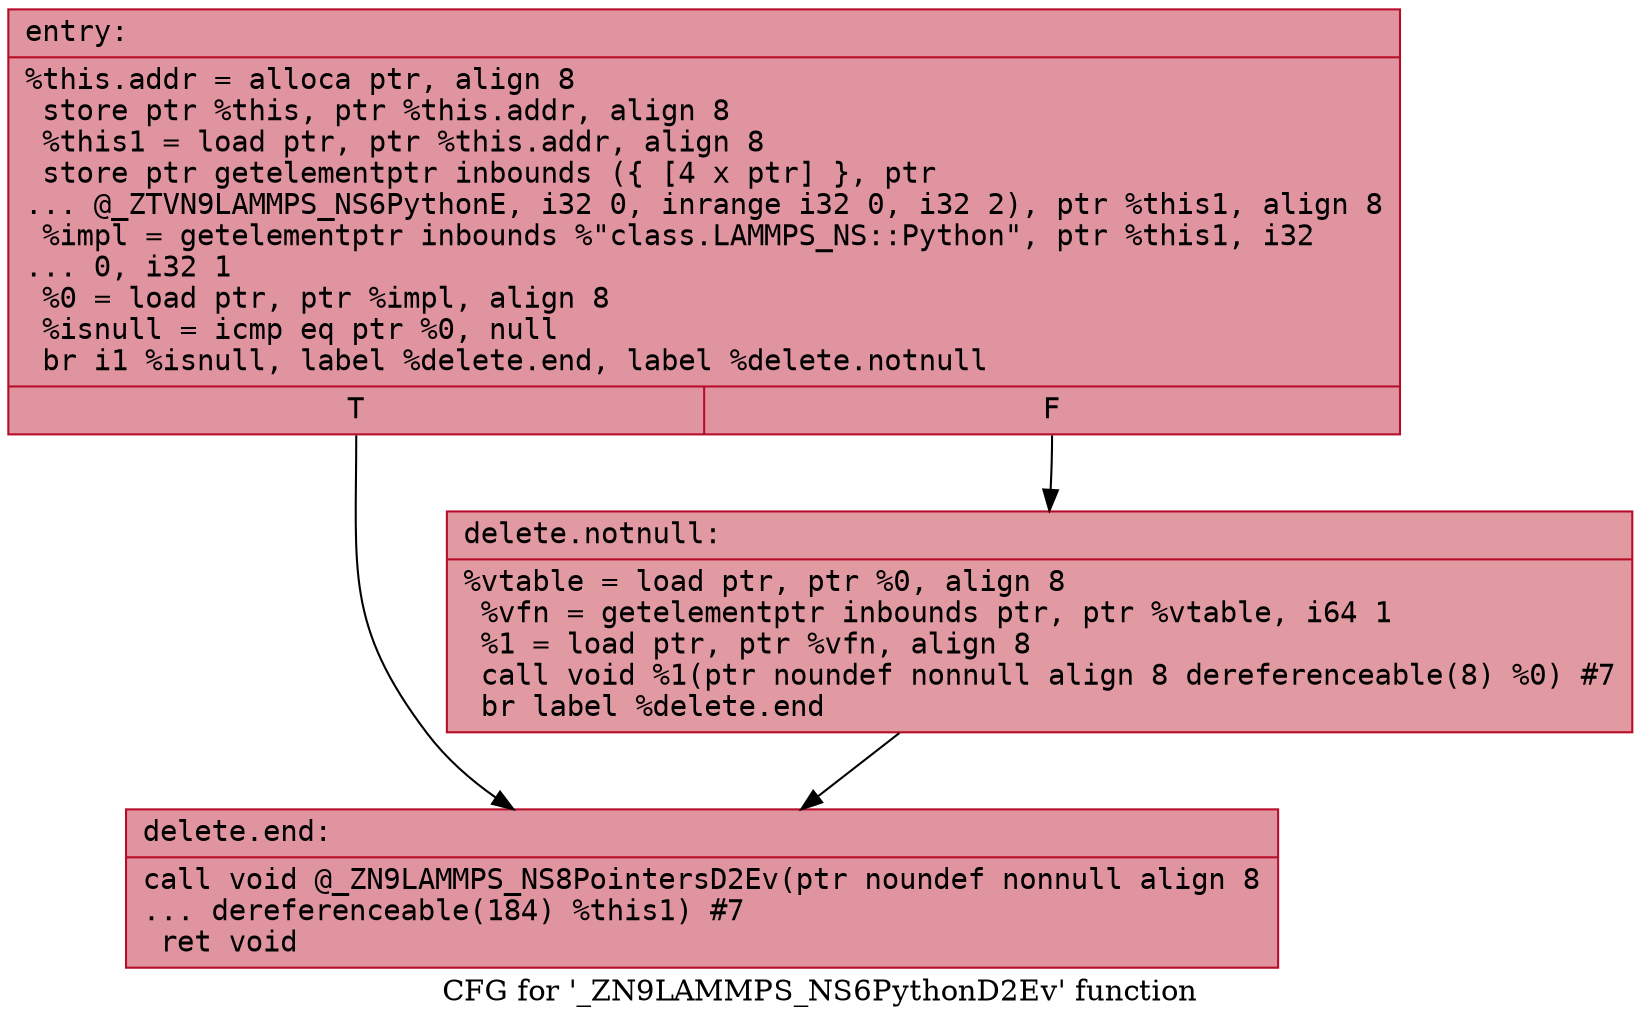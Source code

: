 digraph "CFG for '_ZN9LAMMPS_NS6PythonD2Ev' function" {
	label="CFG for '_ZN9LAMMPS_NS6PythonD2Ev' function";

	Node0x563696762ae0 [shape=record,color="#b70d28ff", style=filled, fillcolor="#b70d2870" fontname="Courier",label="{entry:\l|  %this.addr = alloca ptr, align 8\l  store ptr %this, ptr %this.addr, align 8\l  %this1 = load ptr, ptr %this.addr, align 8\l  store ptr getelementptr inbounds (\{ [4 x ptr] \}, ptr\l... @_ZTVN9LAMMPS_NS6PythonE, i32 0, inrange i32 0, i32 2), ptr %this1, align 8\l  %impl = getelementptr inbounds %\"class.LAMMPS_NS::Python\", ptr %this1, i32\l... 0, i32 1\l  %0 = load ptr, ptr %impl, align 8\l  %isnull = icmp eq ptr %0, null\l  br i1 %isnull, label %delete.end, label %delete.notnull\l|{<s0>T|<s1>F}}"];
	Node0x563696762ae0:s0 -> Node0x563696762f60[tooltip="entry -> delete.end\nProbability 37.50%" ];
	Node0x563696762ae0:s1 -> Node0x563696762fb0[tooltip="entry -> delete.notnull\nProbability 62.50%" ];
	Node0x563696762fb0 [shape=record,color="#b70d28ff", style=filled, fillcolor="#bb1b2c70" fontname="Courier",label="{delete.notnull:\l|  %vtable = load ptr, ptr %0, align 8\l  %vfn = getelementptr inbounds ptr, ptr %vtable, i64 1\l  %1 = load ptr, ptr %vfn, align 8\l  call void %1(ptr noundef nonnull align 8 dereferenceable(8) %0) #7\l  br label %delete.end\l}"];
	Node0x563696762fb0 -> Node0x563696762f60[tooltip="delete.notnull -> delete.end\nProbability 100.00%" ];
	Node0x563696762f60 [shape=record,color="#b70d28ff", style=filled, fillcolor="#b70d2870" fontname="Courier",label="{delete.end:\l|  call void @_ZN9LAMMPS_NS8PointersD2Ev(ptr noundef nonnull align 8\l... dereferenceable(184) %this1) #7\l  ret void\l}"];
}
